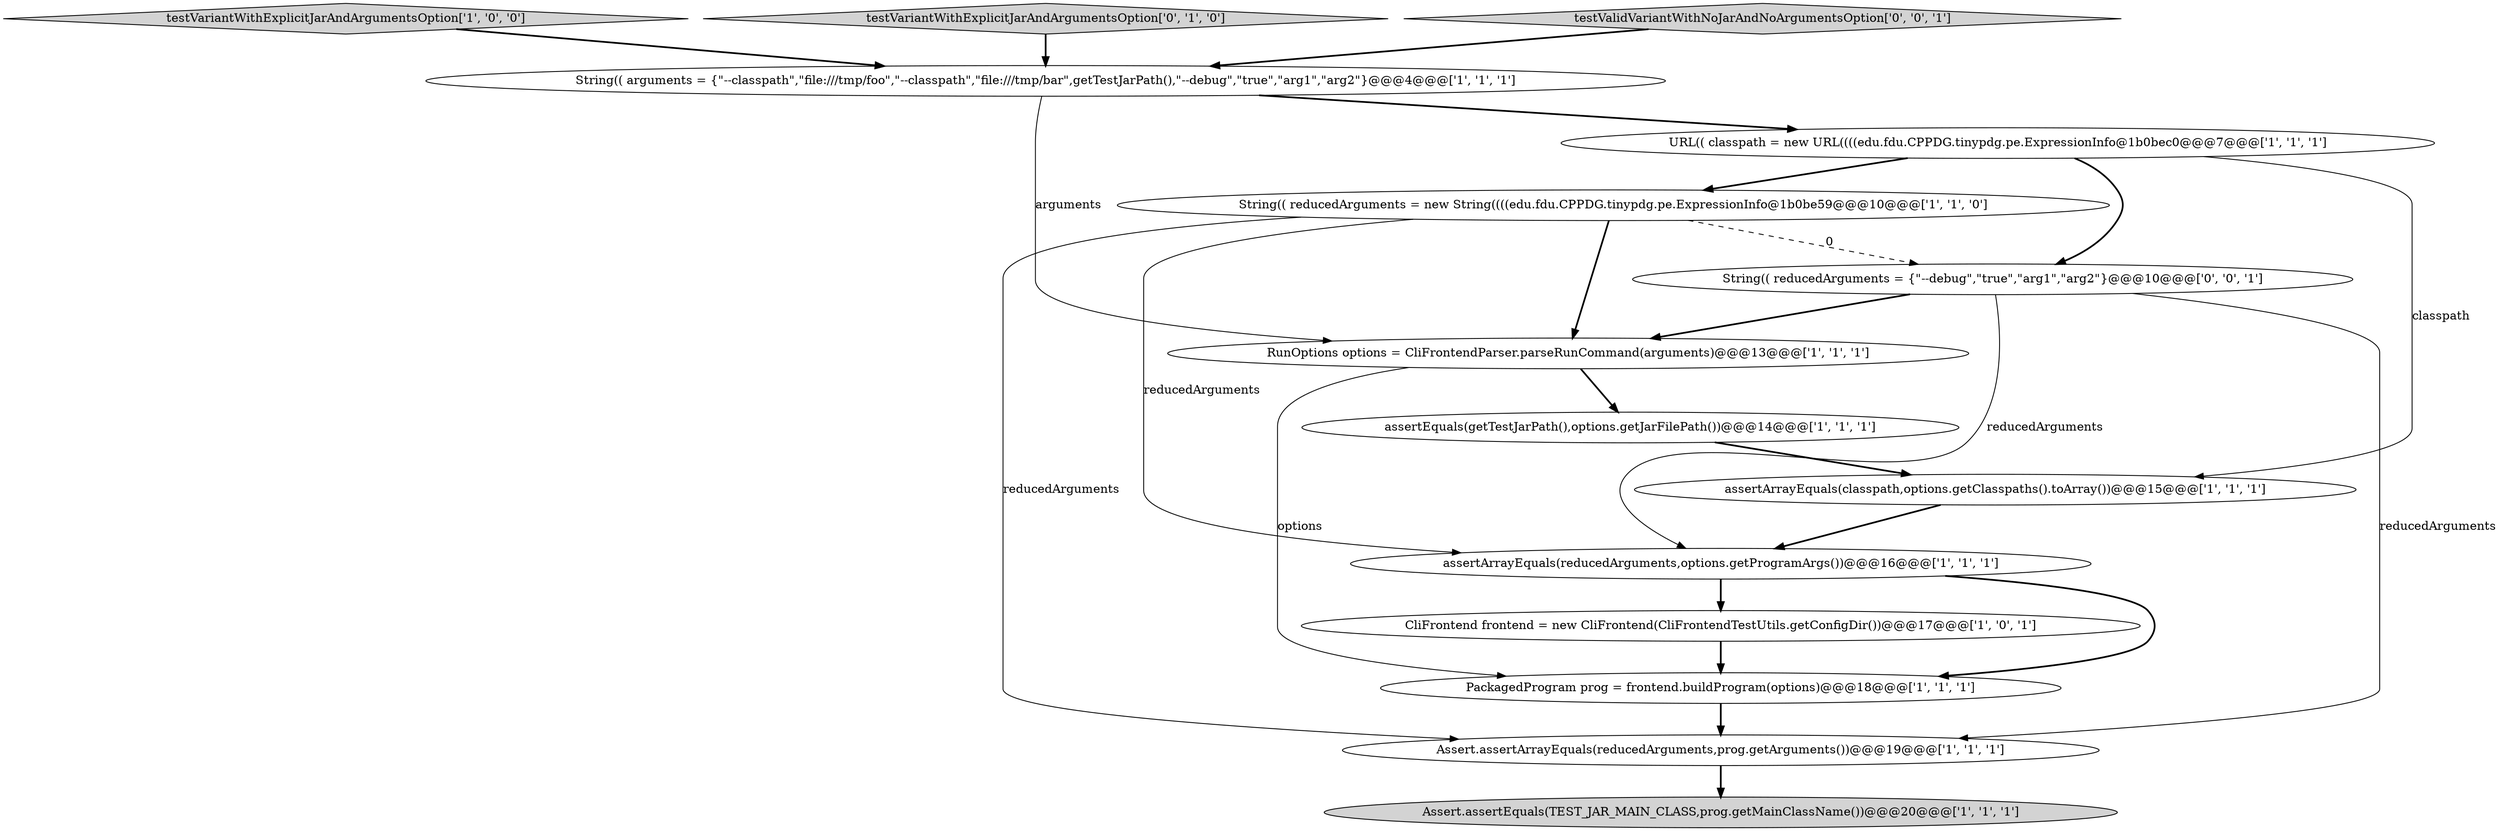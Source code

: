 digraph {
2 [style = filled, label = "RunOptions options = CliFrontendParser.parseRunCommand(arguments)@@@13@@@['1', '1', '1']", fillcolor = white, shape = ellipse image = "AAA0AAABBB1BBB"];
14 [style = filled, label = "String(( reducedArguments = {\"--debug\",\"true\",\"arg1\",\"arg2\"}@@@10@@@['0', '0', '1']", fillcolor = white, shape = ellipse image = "AAA0AAABBB3BBB"];
8 [style = filled, label = "Assert.assertArrayEquals(reducedArguments,prog.getArguments())@@@19@@@['1', '1', '1']", fillcolor = white, shape = ellipse image = "AAA0AAABBB1BBB"];
5 [style = filled, label = "String(( arguments = {\"--classpath\",\"file:///tmp/foo\",\"--classpath\",\"file:///tmp/bar\",getTestJarPath(),\"--debug\",\"true\",\"arg1\",\"arg2\"}@@@4@@@['1', '1', '1']", fillcolor = white, shape = ellipse image = "AAA0AAABBB1BBB"];
7 [style = filled, label = "testVariantWithExplicitJarAndArgumentsOption['1', '0', '0']", fillcolor = lightgray, shape = diamond image = "AAA0AAABBB1BBB"];
1 [style = filled, label = "assertArrayEquals(reducedArguments,options.getProgramArgs())@@@16@@@['1', '1', '1']", fillcolor = white, shape = ellipse image = "AAA0AAABBB1BBB"];
3 [style = filled, label = "CliFrontend frontend = new CliFrontend(CliFrontendTestUtils.getConfigDir())@@@17@@@['1', '0', '1']", fillcolor = white, shape = ellipse image = "AAA0AAABBB1BBB"];
10 [style = filled, label = "PackagedProgram prog = frontend.buildProgram(options)@@@18@@@['1', '1', '1']", fillcolor = white, shape = ellipse image = "AAA0AAABBB1BBB"];
9 [style = filled, label = "String(( reducedArguments = new String((((edu.fdu.CPPDG.tinypdg.pe.ExpressionInfo@1b0be59@@@10@@@['1', '1', '0']", fillcolor = white, shape = ellipse image = "AAA0AAABBB1BBB"];
0 [style = filled, label = "assertArrayEquals(classpath,options.getClasspaths().toArray())@@@15@@@['1', '1', '1']", fillcolor = white, shape = ellipse image = "AAA0AAABBB1BBB"];
6 [style = filled, label = "assertEquals(getTestJarPath(),options.getJarFilePath())@@@14@@@['1', '1', '1']", fillcolor = white, shape = ellipse image = "AAA0AAABBB1BBB"];
4 [style = filled, label = "URL(( classpath = new URL((((edu.fdu.CPPDG.tinypdg.pe.ExpressionInfo@1b0bec0@@@7@@@['1', '1', '1']", fillcolor = white, shape = ellipse image = "AAA0AAABBB1BBB"];
11 [style = filled, label = "Assert.assertEquals(TEST_JAR_MAIN_CLASS,prog.getMainClassName())@@@20@@@['1', '1', '1']", fillcolor = lightgray, shape = ellipse image = "AAA0AAABBB1BBB"];
12 [style = filled, label = "testVariantWithExplicitJarAndArgumentsOption['0', '1', '0']", fillcolor = lightgray, shape = diamond image = "AAA0AAABBB2BBB"];
13 [style = filled, label = "testValidVariantWithNoJarAndNoArgumentsOption['0', '0', '1']", fillcolor = lightgray, shape = diamond image = "AAA0AAABBB3BBB"];
2->10 [style = solid, label="options"];
4->9 [style = bold, label=""];
4->14 [style = bold, label=""];
12->5 [style = bold, label=""];
14->8 [style = solid, label="reducedArguments"];
9->2 [style = bold, label=""];
2->6 [style = bold, label=""];
1->3 [style = bold, label=""];
9->8 [style = solid, label="reducedArguments"];
6->0 [style = bold, label=""];
3->10 [style = bold, label=""];
7->5 [style = bold, label=""];
4->0 [style = solid, label="classpath"];
9->14 [style = dashed, label="0"];
10->8 [style = bold, label=""];
9->1 [style = solid, label="reducedArguments"];
0->1 [style = bold, label=""];
14->1 [style = solid, label="reducedArguments"];
5->4 [style = bold, label=""];
13->5 [style = bold, label=""];
14->2 [style = bold, label=""];
5->2 [style = solid, label="arguments"];
1->10 [style = bold, label=""];
8->11 [style = bold, label=""];
}
